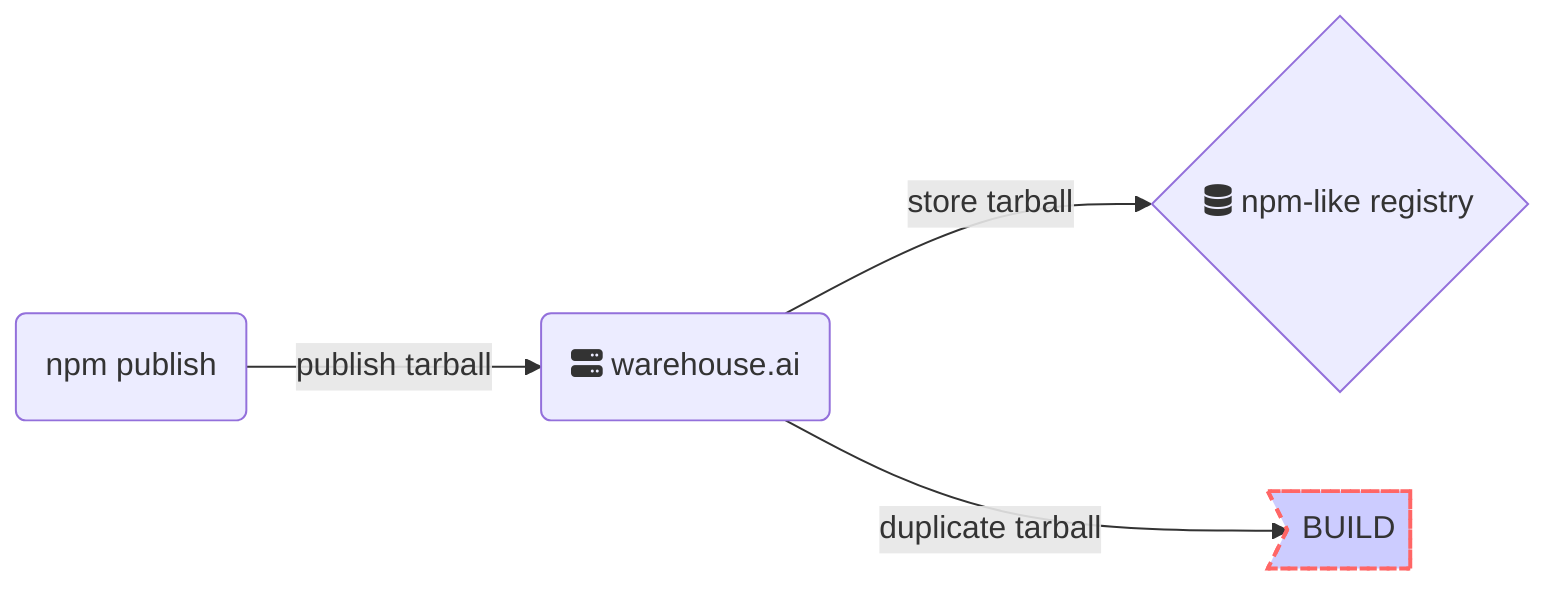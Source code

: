 graph LR
A(npm publish)
B(fa:fa-server warehouse.ai)
C{fa:fa-database npm-like registry}
D>BUILD]

A --> |"publish tarball"| B
B --> |"store tarball"| C
B --> |"duplicate tarball"| D

style D fill:#ccf,stroke:#f66,stroke-width:2px,stroke-dasharray: 5, 5